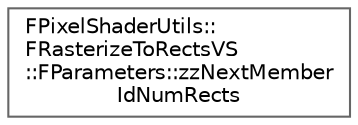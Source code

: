 digraph "Graphical Class Hierarchy"
{
 // INTERACTIVE_SVG=YES
 // LATEX_PDF_SIZE
  bgcolor="transparent";
  edge [fontname=Helvetica,fontsize=10,labelfontname=Helvetica,labelfontsize=10];
  node [fontname=Helvetica,fontsize=10,shape=box,height=0.2,width=0.4];
  rankdir="LR";
  Node0 [id="Node000000",label="FPixelShaderUtils::\lFRasterizeToRectsVS\l::FParameters::zzNextMember\lIdNumRects",height=0.2,width=0.4,color="grey40", fillcolor="white", style="filled",URL="$d0/dff/structFPixelShaderUtils_1_1FRasterizeToRectsVS_1_1FParameters_1_1zzNextMemberIdNumRects.html",tooltip=" "];
}
